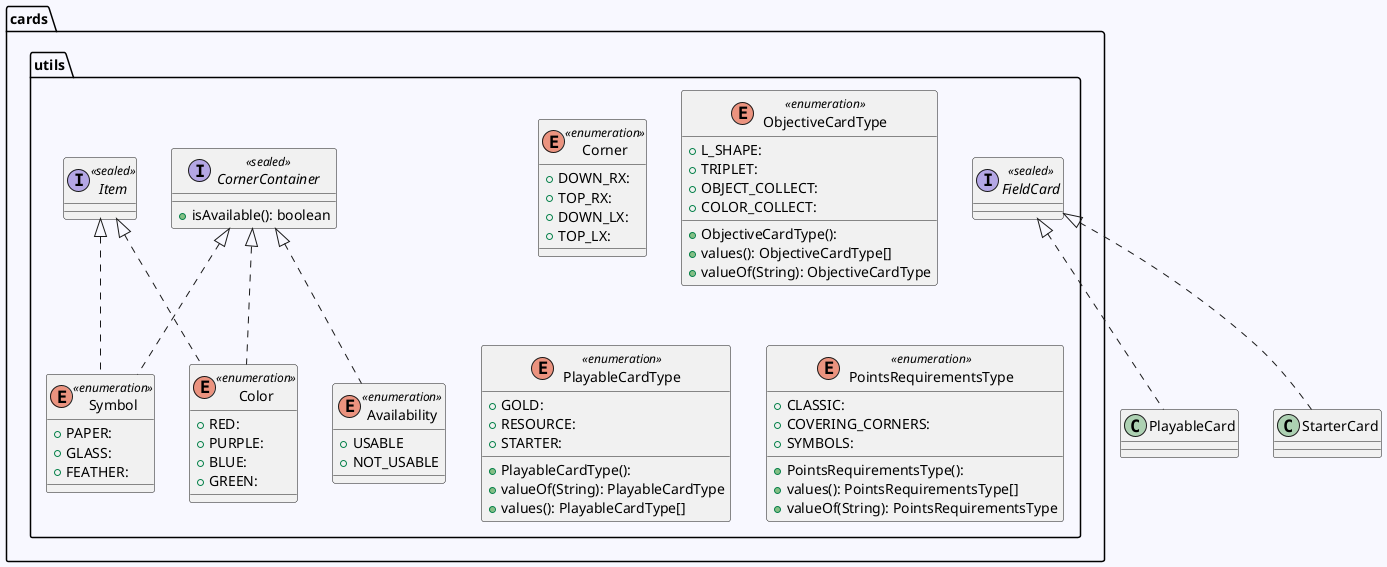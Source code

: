 @startuml UtilsUML

skinparam BackgroundColor ghostwhite

package cards.utils{
    interface FieldCard <<sealed>>


}

FieldCard <|.. PlayableCard
FieldCard <|.. StarterCard

package cards.utils{
    interface CornerContainer << sealed >> {
      + isAvailable(): boolean
    }

    interface Item << sealed >>

    enum Corner << enumeration >> {
      + DOWN_RX:
      + TOP_RX:
      + DOWN_LX:
      + TOP_LX:
    }

    enum Availability << enumeration >> implements CornerContainer{
      + USABLE
      + NOT_USABLE
    }
    enum Color << enumeration >> implements CornerContainer, Item{
      + RED:
      + PURPLE:
      + BLUE:
      + GREEN:
    }
    enum Symbol << enumeration >> implements CornerContainer, Item{
      + PAPER:
      + GLASS:
      + FEATHER:
    }
    enum ObjectiveCardType << enumeration >> {
      + ObjectiveCardType():
      + L_SHAPE:
      + TRIPLET:
      + OBJECT_COLLECT:
      + COLOR_COLLECT:
      + values(): ObjectiveCardType[]
      + valueOf(String): ObjectiveCardType
    }
    enum PlayableCardType << enumeration >> {
      + PlayableCardType():
      + GOLD:
      + RESOURCE:
      + STARTER:
      + valueOf(String): PlayableCardType
      + values(): PlayableCardType[]
    }
    enum PointsRequirementsType << enumeration >> {
      + PointsRequirementsType():
      + CLASSIC:
      + COVERING_CORNERS:
      + SYMBOLS:
      + values(): PointsRequirementsType[]
      + valueOf(String): PointsRequirementsType
    }
}

@enduml